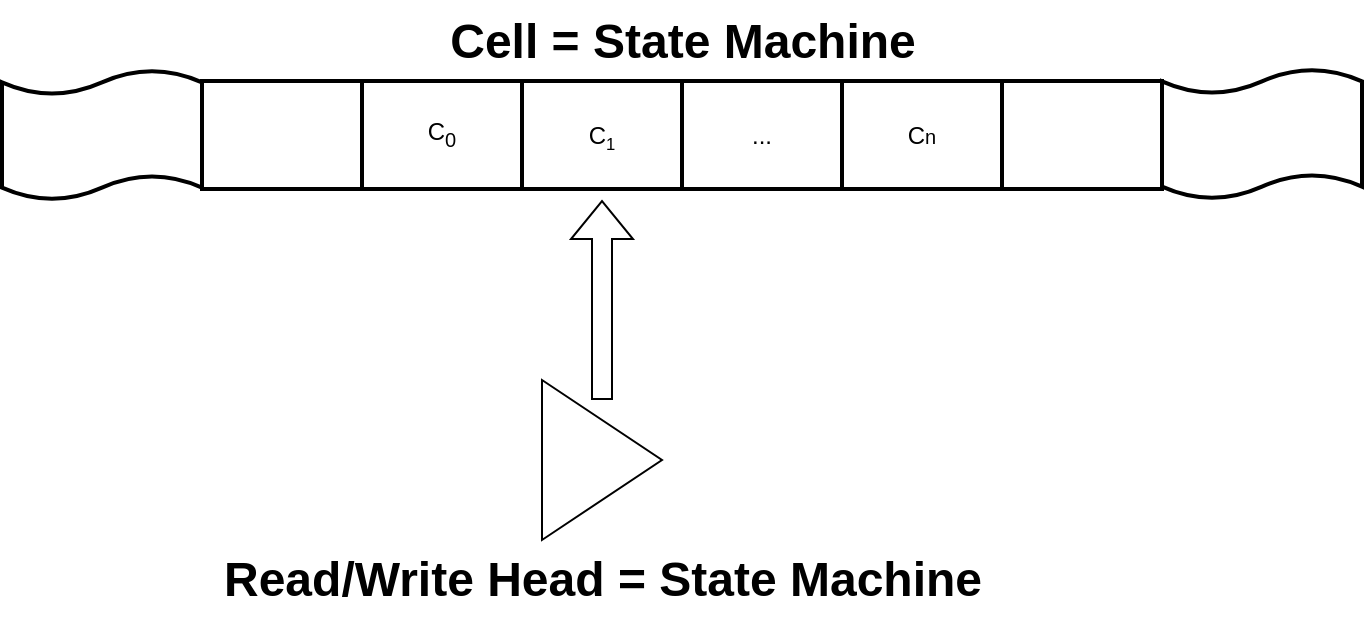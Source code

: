 <mxfile version="24.2.5" type="device">
  <diagram name="Page-1" id="uB5x0AnrmPDYNDho8oOX">
    <mxGraphModel dx="757" dy="681" grid="1" gridSize="10" guides="1" tooltips="1" connect="1" arrows="1" fold="1" page="1" pageScale="1" pageWidth="850" pageHeight="1100" math="0" shadow="0">
      <root>
        <mxCell id="0" />
        <mxCell id="1" parent="0" />
        <mxCell id="mJ-FZISdq58O2l2SJjNl-2" value="" style="shape=tape;whiteSpace=wrap;html=1;strokeWidth=2;size=0.19" vertex="1" parent="1">
          <mxGeometry x="60" y="35" width="100" height="65" as="geometry" />
        </mxCell>
        <mxCell id="mJ-FZISdq58O2l2SJjNl-3" value="" style="shape=tape;whiteSpace=wrap;html=1;strokeWidth=2;size=0.19" vertex="1" parent="1">
          <mxGeometry x="640" y="34.5" width="100" height="65" as="geometry" />
        </mxCell>
        <mxCell id="mJ-FZISdq58O2l2SJjNl-4" value="" style="rounded=0;whiteSpace=wrap;html=1;strokeWidth=2;" vertex="1" parent="1">
          <mxGeometry x="160" y="40.5" width="80" height="54" as="geometry" />
        </mxCell>
        <mxCell id="mJ-FZISdq58O2l2SJjNl-5" value="" style="rounded=0;whiteSpace=wrap;html=1;strokeWidth=2;" vertex="1" parent="1">
          <mxGeometry x="240" y="40.5" width="80" height="54" as="geometry" />
        </mxCell>
        <mxCell id="mJ-FZISdq58O2l2SJjNl-7" value="" style="rounded=0;whiteSpace=wrap;html=1;strokeWidth=2;" vertex="1" parent="1">
          <mxGeometry x="320" y="40.5" width="80" height="54" as="geometry" />
        </mxCell>
        <mxCell id="mJ-FZISdq58O2l2SJjNl-8" value="" style="rounded=0;whiteSpace=wrap;html=1;strokeWidth=2;" vertex="1" parent="1">
          <mxGeometry x="480" y="40.5" width="80" height="54" as="geometry" />
        </mxCell>
        <mxCell id="mJ-FZISdq58O2l2SJjNl-9" value="" style="rounded=0;whiteSpace=wrap;html=1;strokeWidth=2;" vertex="1" parent="1">
          <mxGeometry x="400" y="40.5" width="80" height="54" as="geometry" />
        </mxCell>
        <mxCell id="mJ-FZISdq58O2l2SJjNl-11" value="" style="rounded=0;whiteSpace=wrap;html=1;strokeWidth=2;" vertex="1" parent="1">
          <mxGeometry x="560" y="40.5" width="80" height="54" as="geometry" />
        </mxCell>
        <mxCell id="mJ-FZISdq58O2l2SJjNl-12" value="" style="shape=flexArrow;endArrow=classic;html=1;rounded=0;" edge="1" parent="1">
          <mxGeometry width="50" height="50" relative="1" as="geometry">
            <mxPoint x="360" y="200" as="sourcePoint" />
            <mxPoint x="360" y="100" as="targetPoint" />
          </mxGeometry>
        </mxCell>
        <mxCell id="mJ-FZISdq58O2l2SJjNl-13" value="" style="triangle;whiteSpace=wrap;html=1;" vertex="1" parent="1">
          <mxGeometry x="330" y="190" width="60" height="80" as="geometry" />
        </mxCell>
        <mxCell id="mJ-FZISdq58O2l2SJjNl-14" value="Cell = State Machine" style="text;strokeColor=none;fillColor=none;html=1;fontSize=24;fontStyle=1;verticalAlign=middle;align=center;" vertex="1" parent="1">
          <mxGeometry x="350" y="0.5" width="100" height="40" as="geometry" />
        </mxCell>
        <mxCell id="mJ-FZISdq58O2l2SJjNl-15" value="Read/Write Head = State Machine" style="text;strokeColor=none;fillColor=none;html=1;fontSize=24;fontStyle=1;verticalAlign=middle;align=center;" vertex="1" parent="1">
          <mxGeometry x="310" y="270" width="100" height="40" as="geometry" />
        </mxCell>
        <mxCell id="mJ-FZISdq58O2l2SJjNl-16" value="C&lt;sub&gt;0&lt;/sub&gt;" style="text;html=1;align=center;verticalAlign=middle;whiteSpace=wrap;rounded=0;" vertex="1" parent="1">
          <mxGeometry x="250" y="52" width="60" height="30" as="geometry" />
        </mxCell>
        <mxCell id="mJ-FZISdq58O2l2SJjNl-17" value="C&lt;span style=&quot;font-size: 10px;&quot;&gt;n&lt;/span&gt;" style="text;html=1;align=center;verticalAlign=middle;whiteSpace=wrap;rounded=0;" vertex="1" parent="1">
          <mxGeometry x="490" y="52.5" width="60" height="30" as="geometry" />
        </mxCell>
        <mxCell id="mJ-FZISdq58O2l2SJjNl-19" value="..." style="text;html=1;align=center;verticalAlign=middle;whiteSpace=wrap;rounded=0;" vertex="1" parent="1">
          <mxGeometry x="410" y="52.5" width="60" height="30" as="geometry" />
        </mxCell>
        <mxCell id="mJ-FZISdq58O2l2SJjNl-20" value="C&lt;span style=&quot;font-size: 10px;&quot;&gt;&lt;sub&gt;1&lt;/sub&gt;&lt;/span&gt;" style="text;html=1;align=center;verticalAlign=middle;whiteSpace=wrap;rounded=0;" vertex="1" parent="1">
          <mxGeometry x="330" y="52.5" width="60" height="30" as="geometry" />
        </mxCell>
      </root>
    </mxGraphModel>
  </diagram>
</mxfile>
